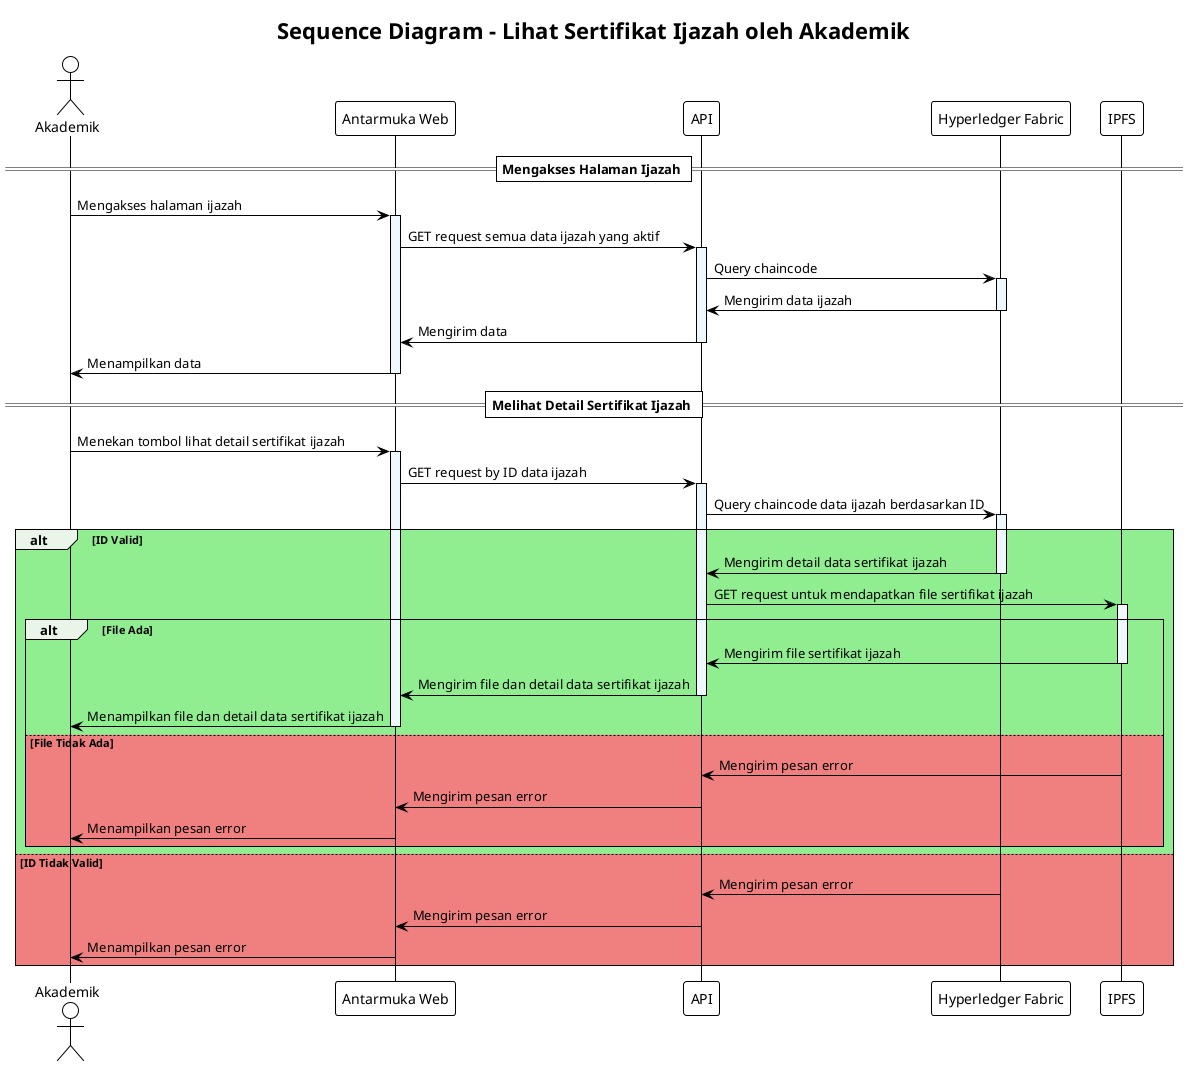 @startuml SD-2
!theme plain
title Sequence Diagram - Lihat Sertifikat Ijazah oleh Akademik

skinparam sequenceGroupBackgroundColor #E8F5E8
skinparam sequenceLifeLineBackgroundColor #F0F8FF

actor Akademik
participant "Antarmuka Web" as Web
participant "API" as API
participant "Hyperledger Fabric" as HLF
participant "IPFS" as IPFS

== Mengakses Halaman Ijazah ==
Akademik -> Web: Mengakses halaman ijazah
activate Web

Web -> API: GET request semua data ijazah yang aktif
activate API

API -> HLF: Query chaincode
activate HLF

HLF -> API: Mengirim data ijazah
deactivate HLF

API -> Web: Mengirim data
deactivate API

Web -> Akademik: Menampilkan data
deactivate Web

== Melihat Detail Sertifikat Ijazah ==
Akademik -> Web: Menekan tombol lihat detail sertifikat ijazah
activate Web

Web -> API: GET request by ID data ijazah
activate API

API -> HLF: Query chaincode data ijazah berdasarkan ID
activate HLF

alt #lightgreen ID Valid
    HLF -> API: Mengirim detail data sertifikat ijazah
    deactivate HLF
    
    API -> IPFS: GET request untuk mendapatkan file sertifikat ijazah
    activate IPFS
    
    alt #lightgreen File Ada
        IPFS -> API: Mengirim file sertifikat ijazah
        deactivate IPFS
        
        API -> Web: Mengirim file dan detail data sertifikat ijazah
        deactivate API
        
        Web -> Akademik: Menampilkan file dan detail data sertifikat ijazah
        deactivate Web
        
    else #lightcoral File Tidak Ada
        IPFS -> API: Mengirim pesan error
        deactivate IPFS
        
        API -> Web: Mengirim pesan error
        deactivate API
        
        Web -> Akademik: Menampilkan pesan error
        deactivate Web
    end
    
else #lightcoral ID Tidak Valid
    HLF -> API: Mengirim pesan error
    deactivate HLF
    
    API -> Web: Mengirim pesan error
    deactivate API
    
    Web -> Akademik: Menampilkan pesan error
    deactivate Web
end

@enduml